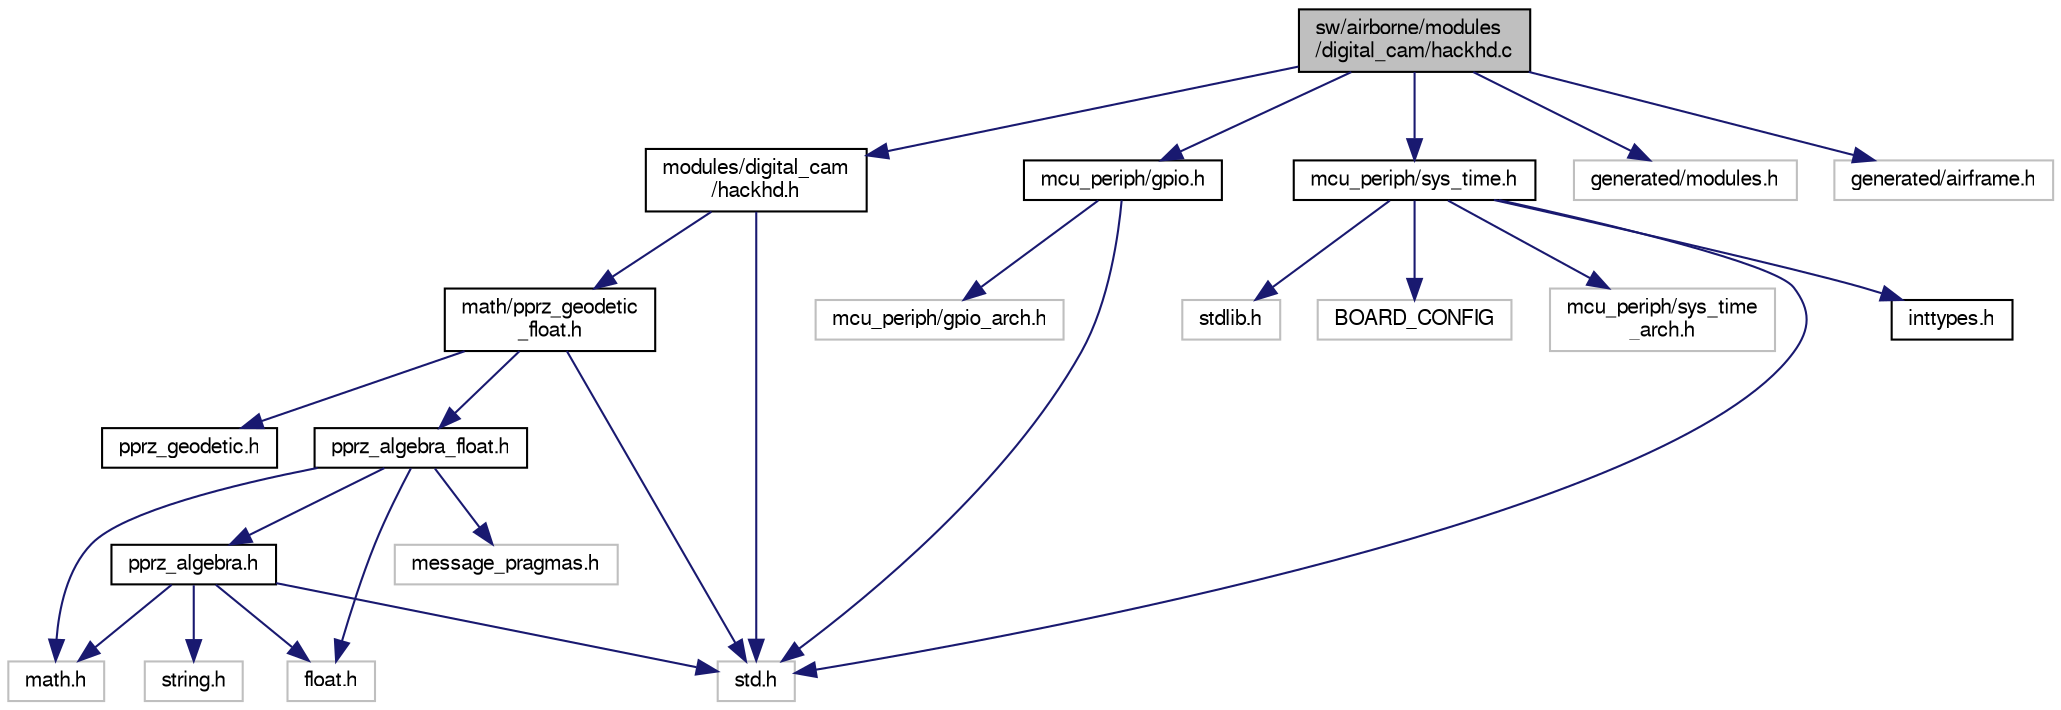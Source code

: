digraph "sw/airborne/modules/digital_cam/hackhd.c"
{
  edge [fontname="FreeSans",fontsize="10",labelfontname="FreeSans",labelfontsize="10"];
  node [fontname="FreeSans",fontsize="10",shape=record];
  Node1 [label="sw/airborne/modules\l/digital_cam/hackhd.c",height=0.2,width=0.4,color="black", fillcolor="grey75", style="filled", fontcolor="black"];
  Node1 -> Node2 [color="midnightblue",fontsize="10",style="solid",fontname="FreeSans"];
  Node2 [label="modules/digital_cam\l/hackhd.h",height=0.2,width=0.4,color="black", fillcolor="white", style="filled",URL="$hackhd_8h.html",tooltip="Digital video/photo recorder HackHD control. "];
  Node2 -> Node3 [color="midnightblue",fontsize="10",style="solid",fontname="FreeSans"];
  Node3 [label="std.h",height=0.2,width=0.4,color="grey75", fillcolor="white", style="filled"];
  Node2 -> Node4 [color="midnightblue",fontsize="10",style="solid",fontname="FreeSans"];
  Node4 [label="math/pprz_geodetic\l_float.h",height=0.2,width=0.4,color="black", fillcolor="white", style="filled",URL="$pprz__geodetic__float_8h.html",tooltip="Paparazzi floating point math for geodetic calculations. "];
  Node4 -> Node5 [color="midnightblue",fontsize="10",style="solid",fontname="FreeSans"];
  Node5 [label="pprz_geodetic.h",height=0.2,width=0.4,color="black", fillcolor="white", style="filled",URL="$pprz__geodetic_8h.html",tooltip="Paparazzi generic macros for geodetic calculations. "];
  Node4 -> Node6 [color="midnightblue",fontsize="10",style="solid",fontname="FreeSans"];
  Node6 [label="pprz_algebra_float.h",height=0.2,width=0.4,color="black", fillcolor="white", style="filled",URL="$pprz__algebra__float_8h.html",tooltip="Paparazzi floating point algebra. "];
  Node6 -> Node7 [color="midnightblue",fontsize="10",style="solid",fontname="FreeSans"];
  Node7 [label="pprz_algebra.h",height=0.2,width=0.4,color="black", fillcolor="white", style="filled",URL="$pprz__algebra_8h.html",tooltip="Paparazzi generic algebra macros. "];
  Node7 -> Node8 [color="midnightblue",fontsize="10",style="solid",fontname="FreeSans"];
  Node8 [label="float.h",height=0.2,width=0.4,color="grey75", fillcolor="white", style="filled"];
  Node7 -> Node9 [color="midnightblue",fontsize="10",style="solid",fontname="FreeSans"];
  Node9 [label="string.h",height=0.2,width=0.4,color="grey75", fillcolor="white", style="filled"];
  Node7 -> Node3 [color="midnightblue",fontsize="10",style="solid",fontname="FreeSans"];
  Node7 -> Node10 [color="midnightblue",fontsize="10",style="solid",fontname="FreeSans"];
  Node10 [label="math.h",height=0.2,width=0.4,color="grey75", fillcolor="white", style="filled"];
  Node6 -> Node11 [color="midnightblue",fontsize="10",style="solid",fontname="FreeSans"];
  Node11 [label="message_pragmas.h",height=0.2,width=0.4,color="grey75", fillcolor="white", style="filled"];
  Node6 -> Node10 [color="midnightblue",fontsize="10",style="solid",fontname="FreeSans"];
  Node6 -> Node8 [color="midnightblue",fontsize="10",style="solid",fontname="FreeSans"];
  Node4 -> Node3 [color="midnightblue",fontsize="10",style="solid",fontname="FreeSans"];
  Node1 -> Node12 [color="midnightblue",fontsize="10",style="solid",fontname="FreeSans"];
  Node12 [label="generated/modules.h",height=0.2,width=0.4,color="grey75", fillcolor="white", style="filled"];
  Node1 -> Node13 [color="midnightblue",fontsize="10",style="solid",fontname="FreeSans"];
  Node13 [label="generated/airframe.h",height=0.2,width=0.4,color="grey75", fillcolor="white", style="filled"];
  Node1 -> Node14 [color="midnightblue",fontsize="10",style="solid",fontname="FreeSans"];
  Node14 [label="mcu_periph/gpio.h",height=0.2,width=0.4,color="black", fillcolor="white", style="filled",URL="$gpio_8h.html",tooltip="Some architecture independent helper functions for GPIOs. "];
  Node14 -> Node3 [color="midnightblue",fontsize="10",style="solid",fontname="FreeSans"];
  Node14 -> Node15 [color="midnightblue",fontsize="10",style="solid",fontname="FreeSans"];
  Node15 [label="mcu_periph/gpio_arch.h",height=0.2,width=0.4,color="grey75", fillcolor="white", style="filled"];
  Node1 -> Node16 [color="midnightblue",fontsize="10",style="solid",fontname="FreeSans"];
  Node16 [label="mcu_periph/sys_time.h",height=0.2,width=0.4,color="black", fillcolor="white", style="filled",URL="$sys__time_8h.html",tooltip="Architecture independent timing functions. "];
  Node16 -> Node17 [color="midnightblue",fontsize="10",style="solid",fontname="FreeSans"];
  Node17 [label="inttypes.h",height=0.2,width=0.4,color="black", fillcolor="white", style="filled",URL="$inttypes_8h.html"];
  Node16 -> Node18 [color="midnightblue",fontsize="10",style="solid",fontname="FreeSans"];
  Node18 [label="stdlib.h",height=0.2,width=0.4,color="grey75", fillcolor="white", style="filled"];
  Node16 -> Node3 [color="midnightblue",fontsize="10",style="solid",fontname="FreeSans"];
  Node16 -> Node19 [color="midnightblue",fontsize="10",style="solid",fontname="FreeSans"];
  Node19 [label="BOARD_CONFIG",height=0.2,width=0.4,color="grey75", fillcolor="white", style="filled"];
  Node16 -> Node20 [color="midnightblue",fontsize="10",style="solid",fontname="FreeSans"];
  Node20 [label="mcu_periph/sys_time\l_arch.h",height=0.2,width=0.4,color="grey75", fillcolor="white", style="filled"];
}
